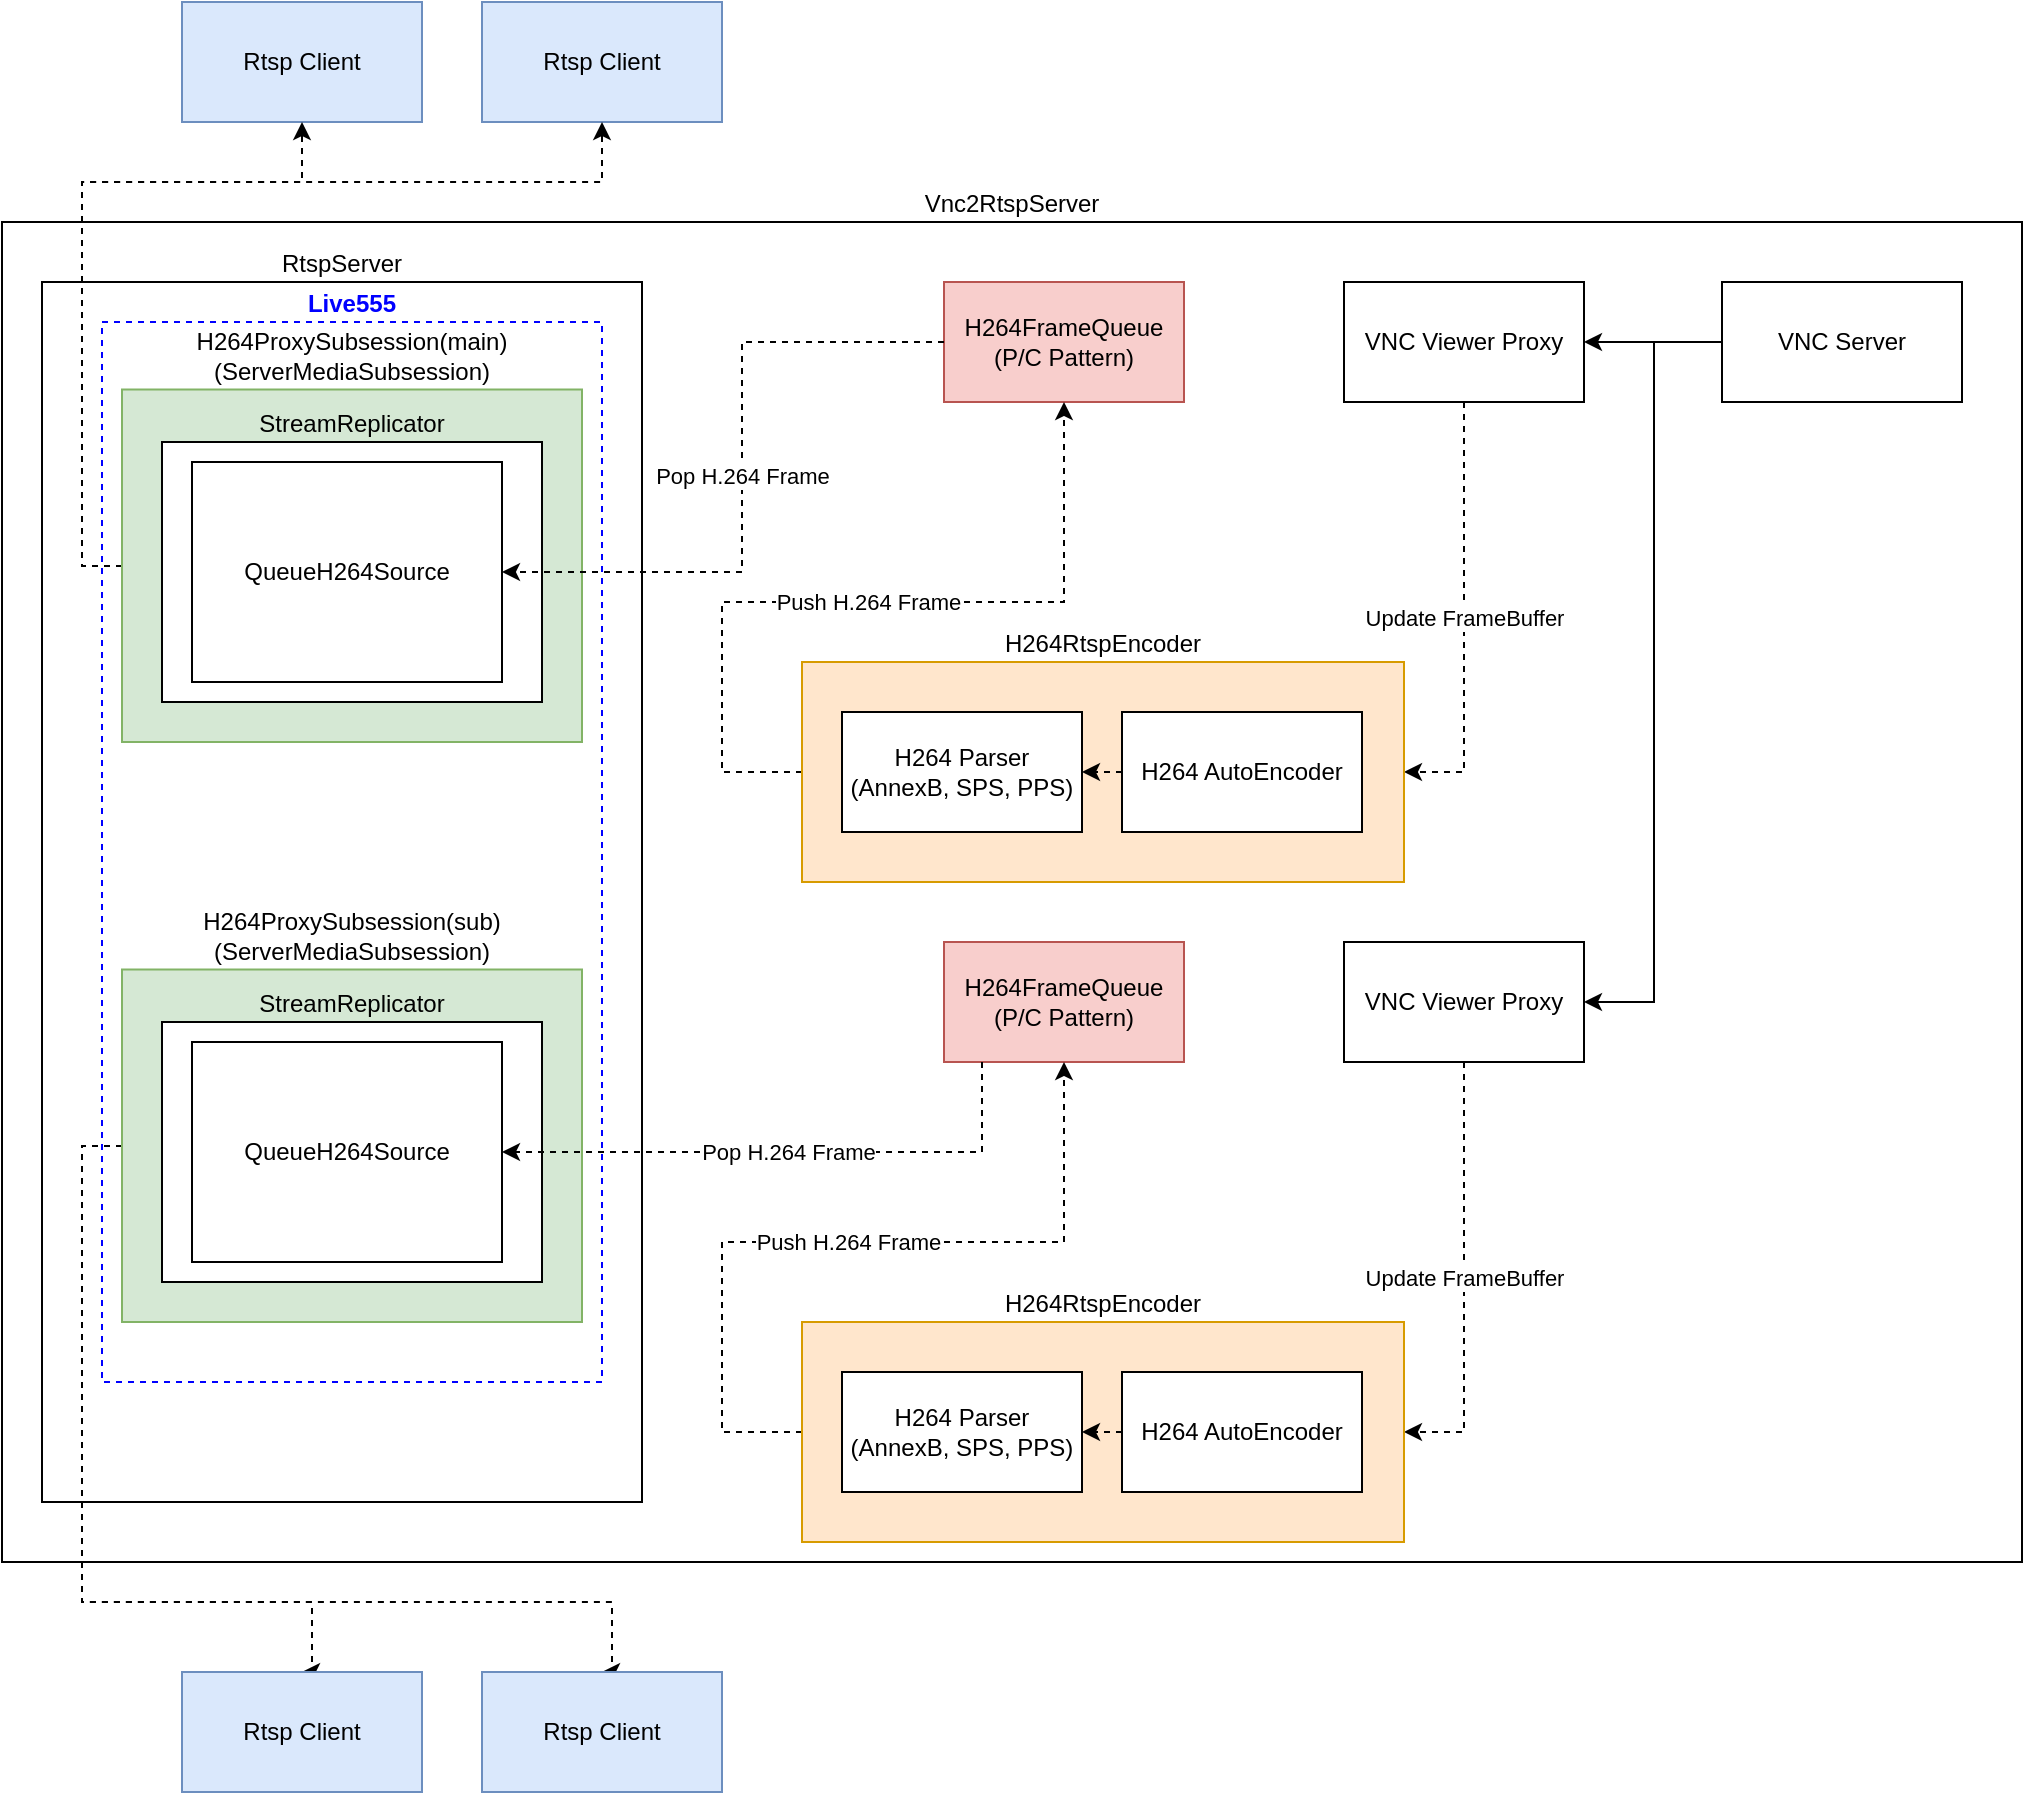<mxfile version="28.1.0">
  <diagram name="페이지-1" id="n1wwaXoTv8X_fJlXBjik">
    <mxGraphModel dx="1661" dy="907" grid="1" gridSize="10" guides="1" tooltips="1" connect="1" arrows="1" fold="1" page="1" pageScale="1" pageWidth="827" pageHeight="1169" math="0" shadow="0">
      <root>
        <mxCell id="0" />
        <mxCell id="1" parent="0" />
        <mxCell id="Dtxo02y-Q6GTN7Kiz66H-6" value="Vnc2RtspServer" style="rounded=0;whiteSpace=wrap;html=1;labelPosition=center;verticalLabelPosition=top;align=center;verticalAlign=bottom;" vertex="1" parent="1">
          <mxGeometry y="330" width="1010" height="670" as="geometry" />
        </mxCell>
        <mxCell id="Dtxo02y-Q6GTN7Kiz66H-2" value="RtspServer" style="rounded=0;whiteSpace=wrap;html=1;labelPosition=center;verticalLabelPosition=top;align=center;verticalAlign=bottom;" vertex="1" parent="1">
          <mxGeometry x="20" y="360" width="300" height="610" as="geometry" />
        </mxCell>
        <mxCell id="Dtxo02y-Q6GTN7Kiz66H-3" value="H264FrameQueue&lt;br&gt;(P/C Pattern)" style="rounded=0;whiteSpace=wrap;html=1;fillColor=#f8cecc;strokeColor=#b85450;" vertex="1" parent="1">
          <mxGeometry x="471" y="360" width="120" height="60" as="geometry" />
        </mxCell>
        <mxCell id="Dtxo02y-Q6GTN7Kiz66H-16" style="edgeStyle=orthogonalEdgeStyle;rounded=0;orthogonalLoop=1;jettySize=auto;html=1;entryX=1;entryY=0.5;entryDx=0;entryDy=0;" edge="1" parent="1" source="Dtxo02y-Q6GTN7Kiz66H-4" target="Dtxo02y-Q6GTN7Kiz66H-5">
          <mxGeometry relative="1" as="geometry" />
        </mxCell>
        <mxCell id="Dtxo02y-Q6GTN7Kiz66H-36" style="edgeStyle=orthogonalEdgeStyle;rounded=0;orthogonalLoop=1;jettySize=auto;html=1;entryX=1;entryY=0.5;entryDx=0;entryDy=0;" edge="1" parent="1" source="Dtxo02y-Q6GTN7Kiz66H-4" target="Dtxo02y-Q6GTN7Kiz66H-30">
          <mxGeometry relative="1" as="geometry">
            <Array as="points">
              <mxPoint x="826" y="390" />
              <mxPoint x="826" y="720" />
            </Array>
          </mxGeometry>
        </mxCell>
        <mxCell id="Dtxo02y-Q6GTN7Kiz66H-4" value="VNC Server" style="rounded=0;whiteSpace=wrap;html=1;" vertex="1" parent="1">
          <mxGeometry x="860" y="360" width="120" height="60" as="geometry" />
        </mxCell>
        <mxCell id="Dtxo02y-Q6GTN7Kiz66H-10" value="Update FrameBuffer" style="edgeStyle=orthogonalEdgeStyle;rounded=0;orthogonalLoop=1;jettySize=auto;html=1;entryX=1;entryY=0.5;entryDx=0;entryDy=0;dashed=1;" edge="1" parent="1" source="Dtxo02y-Q6GTN7Kiz66H-5" target="Dtxo02y-Q6GTN7Kiz66H-7">
          <mxGeometry relative="1" as="geometry" />
        </mxCell>
        <mxCell id="Dtxo02y-Q6GTN7Kiz66H-5" value="VNC Viewer Proxy" style="rounded=0;whiteSpace=wrap;html=1;" vertex="1" parent="1">
          <mxGeometry x="671" y="360" width="120" height="60" as="geometry" />
        </mxCell>
        <mxCell id="Dtxo02y-Q6GTN7Kiz66H-12" value="Push H.264 Frame" style="edgeStyle=orthogonalEdgeStyle;rounded=0;orthogonalLoop=1;jettySize=auto;html=1;entryX=0.5;entryY=1;entryDx=0;entryDy=0;dashed=1;" edge="1" parent="1" source="Dtxo02y-Q6GTN7Kiz66H-7" target="Dtxo02y-Q6GTN7Kiz66H-3">
          <mxGeometry relative="1" as="geometry">
            <Array as="points">
              <mxPoint x="360" y="605" />
              <mxPoint x="360" y="520" />
              <mxPoint x="531" y="520" />
            </Array>
          </mxGeometry>
        </mxCell>
        <mxCell id="Dtxo02y-Q6GTN7Kiz66H-7" value="H264RtspEncoder" style="rounded=0;whiteSpace=wrap;html=1;align=center;labelPosition=center;verticalLabelPosition=top;verticalAlign=bottom;fillColor=#ffe6cc;strokeColor=#d79b00;" vertex="1" parent="1">
          <mxGeometry x="400" y="550" width="301" height="110" as="geometry" />
        </mxCell>
        <mxCell id="Dtxo02y-Q6GTN7Kiz66H-8" value="H264 AutoEncoder" style="rounded=0;whiteSpace=wrap;html=1;" vertex="1" parent="1">
          <mxGeometry x="560" y="575" width="120" height="60" as="geometry" />
        </mxCell>
        <mxCell id="Dtxo02y-Q6GTN7Kiz66H-9" value="H264 Parser&lt;br&gt;(AnnexB, SPS, PPS)" style="rounded=0;whiteSpace=wrap;html=1;" vertex="1" parent="1">
          <mxGeometry x="420" y="575" width="120" height="60" as="geometry" />
        </mxCell>
        <mxCell id="Dtxo02y-Q6GTN7Kiz66H-14" value="" style="endArrow=classic;html=1;rounded=0;exitX=0;exitY=0.5;exitDx=0;exitDy=0;entryX=1;entryY=0.5;entryDx=0;entryDy=0;endFill=1;dashed=1;" edge="1" parent="1" source="Dtxo02y-Q6GTN7Kiz66H-8" target="Dtxo02y-Q6GTN7Kiz66H-9">
          <mxGeometry width="50" height="50" relative="1" as="geometry">
            <mxPoint x="280" y="520" as="sourcePoint" />
            <mxPoint x="330" y="470" as="targetPoint" />
          </mxGeometry>
        </mxCell>
        <mxCell id="Dtxo02y-Q6GTN7Kiz66H-15" value="Rtsp Client" style="rounded=0;whiteSpace=wrap;html=1;fillColor=#dae8fc;strokeColor=#6c8ebf;" vertex="1" parent="1">
          <mxGeometry x="90" y="220" width="120" height="60" as="geometry" />
        </mxCell>
        <mxCell id="Dtxo02y-Q6GTN7Kiz66H-17" value="Rtsp Client" style="rounded=0;whiteSpace=wrap;html=1;fillColor=#dae8fc;strokeColor=#6c8ebf;" vertex="1" parent="1">
          <mxGeometry x="240" y="220" width="120" height="60" as="geometry" />
        </mxCell>
        <mxCell id="Dtxo02y-Q6GTN7Kiz66H-37" style="edgeStyle=orthogonalEdgeStyle;rounded=0;orthogonalLoop=1;jettySize=auto;html=1;entryX=0.5;entryY=1;entryDx=0;entryDy=0;dashed=1;" edge="1" parent="1" source="Dtxo02y-Q6GTN7Kiz66H-18" target="Dtxo02y-Q6GTN7Kiz66H-15">
          <mxGeometry relative="1" as="geometry">
            <Array as="points">
              <mxPoint x="40" y="502" />
              <mxPoint x="40" y="310" />
              <mxPoint x="150" y="310" />
            </Array>
          </mxGeometry>
        </mxCell>
        <mxCell id="Dtxo02y-Q6GTN7Kiz66H-38" style="edgeStyle=orthogonalEdgeStyle;rounded=0;orthogonalLoop=1;jettySize=auto;html=1;entryX=0.5;entryY=1;entryDx=0;entryDy=0;dashed=1;" edge="1" parent="1" source="Dtxo02y-Q6GTN7Kiz66H-18" target="Dtxo02y-Q6GTN7Kiz66H-17">
          <mxGeometry relative="1" as="geometry">
            <Array as="points">
              <mxPoint x="40" y="502" />
              <mxPoint x="40" y="310" />
              <mxPoint x="300" y="310" />
            </Array>
          </mxGeometry>
        </mxCell>
        <mxCell id="Dtxo02y-Q6GTN7Kiz66H-18" value="H264ProxySubsession(main)&lt;br&gt;(ServerMediaSubsession)" style="rounded=0;whiteSpace=wrap;html=1;labelPosition=center;verticalLabelPosition=top;align=center;verticalAlign=bottom;fillColor=#d5e8d4;strokeColor=#82b366;" vertex="1" parent="1">
          <mxGeometry x="60" y="413.75" width="230" height="176.25" as="geometry" />
        </mxCell>
        <mxCell id="Dtxo02y-Q6GTN7Kiz66H-24" value="StreamReplicator" style="rounded=0;whiteSpace=wrap;html=1;labelPosition=center;verticalLabelPosition=top;align=center;verticalAlign=bottom;" vertex="1" parent="1">
          <mxGeometry x="80" y="440" width="190" height="130" as="geometry" />
        </mxCell>
        <mxCell id="Dtxo02y-Q6GTN7Kiz66H-26" value="H264FrameQueue&lt;br&gt;(P/C Pattern)" style="rounded=0;whiteSpace=wrap;html=1;fillColor=#f8cecc;strokeColor=#b85450;" vertex="1" parent="1">
          <mxGeometry x="471" y="690" width="120" height="60" as="geometry" />
        </mxCell>
        <mxCell id="Dtxo02y-Q6GTN7Kiz66H-29" value="Update FrameBuffer" style="edgeStyle=orthogonalEdgeStyle;rounded=0;orthogonalLoop=1;jettySize=auto;html=1;entryX=1;entryY=0.5;entryDx=0;entryDy=0;dashed=1;" edge="1" parent="1" source="Dtxo02y-Q6GTN7Kiz66H-30" target="Dtxo02y-Q6GTN7Kiz66H-32">
          <mxGeometry relative="1" as="geometry" />
        </mxCell>
        <mxCell id="Dtxo02y-Q6GTN7Kiz66H-30" value="VNC Viewer Proxy" style="rounded=0;whiteSpace=wrap;html=1;" vertex="1" parent="1">
          <mxGeometry x="671" y="690" width="120" height="60" as="geometry" />
        </mxCell>
        <mxCell id="Dtxo02y-Q6GTN7Kiz66H-31" value="Push H.264 Frame" style="edgeStyle=orthogonalEdgeStyle;rounded=0;orthogonalLoop=1;jettySize=auto;html=1;entryX=0.5;entryY=1;entryDx=0;entryDy=0;dashed=1;" edge="1" parent="1" source="Dtxo02y-Q6GTN7Kiz66H-32" target="Dtxo02y-Q6GTN7Kiz66H-26">
          <mxGeometry relative="1" as="geometry">
            <Array as="points">
              <mxPoint x="360" y="935" />
              <mxPoint x="360" y="840" />
              <mxPoint x="531" y="840" />
            </Array>
          </mxGeometry>
        </mxCell>
        <mxCell id="Dtxo02y-Q6GTN7Kiz66H-32" value="H264RtspEncoder" style="rounded=0;whiteSpace=wrap;html=1;align=center;labelPosition=center;verticalLabelPosition=top;verticalAlign=bottom;fillColor=#ffe6cc;strokeColor=#d79b00;" vertex="1" parent="1">
          <mxGeometry x="400" y="880" width="301" height="110" as="geometry" />
        </mxCell>
        <mxCell id="Dtxo02y-Q6GTN7Kiz66H-33" value="H264 AutoEncoder" style="rounded=0;whiteSpace=wrap;html=1;" vertex="1" parent="1">
          <mxGeometry x="560" y="905" width="120" height="60" as="geometry" />
        </mxCell>
        <mxCell id="Dtxo02y-Q6GTN7Kiz66H-34" value="H264 Parser&lt;br&gt;(AnnexB, SPS, PPS)" style="rounded=0;whiteSpace=wrap;html=1;" vertex="1" parent="1">
          <mxGeometry x="420" y="905" width="120" height="60" as="geometry" />
        </mxCell>
        <mxCell id="Dtxo02y-Q6GTN7Kiz66H-35" value="" style="endArrow=classic;html=1;rounded=0;exitX=0;exitY=0.5;exitDx=0;exitDy=0;entryX=1;entryY=0.5;entryDx=0;entryDy=0;endFill=1;dashed=1;" edge="1" parent="1" source="Dtxo02y-Q6GTN7Kiz66H-33" target="Dtxo02y-Q6GTN7Kiz66H-34">
          <mxGeometry width="50" height="50" relative="1" as="geometry">
            <mxPoint x="280" y="850" as="sourcePoint" />
            <mxPoint x="330" y="800" as="targetPoint" />
          </mxGeometry>
        </mxCell>
        <mxCell id="Dtxo02y-Q6GTN7Kiz66H-19" value="QueueH264Source" style="rounded=0;whiteSpace=wrap;html=1;" vertex="1" parent="1">
          <mxGeometry x="95" y="450" width="155" height="110" as="geometry" />
        </mxCell>
        <mxCell id="Dtxo02y-Q6GTN7Kiz66H-20" value="Pop&lt;span style=&quot;background-color: light-dark(#ffffff, var(--ge-dark-color, #121212)); color: light-dark(rgb(0, 0, 0), rgb(255, 255, 255));&quot;&gt;&amp;nbsp;H.264 Frame&lt;/span&gt;" style="edgeStyle=orthogonalEdgeStyle;rounded=0;orthogonalLoop=1;jettySize=auto;html=1;entryX=1;entryY=0.5;entryDx=0;entryDy=0;dashed=1;" edge="1" parent="1" source="Dtxo02y-Q6GTN7Kiz66H-3" target="Dtxo02y-Q6GTN7Kiz66H-19">
          <mxGeometry relative="1" as="geometry">
            <Array as="points">
              <mxPoint x="370" y="390" />
              <mxPoint x="370" y="505" />
            </Array>
          </mxGeometry>
        </mxCell>
        <mxCell id="Dtxo02y-Q6GTN7Kiz66H-44" style="edgeStyle=orthogonalEdgeStyle;rounded=0;orthogonalLoop=1;jettySize=auto;html=1;entryX=0.5;entryY=0;entryDx=0;entryDy=0;dashed=1;" edge="1" parent="1" source="Dtxo02y-Q6GTN7Kiz66H-39" target="Dtxo02y-Q6GTN7Kiz66H-42">
          <mxGeometry relative="1" as="geometry">
            <Array as="points">
              <mxPoint x="40" y="792" />
              <mxPoint x="40" y="1020" />
              <mxPoint x="155" y="1020" />
            </Array>
          </mxGeometry>
        </mxCell>
        <mxCell id="Dtxo02y-Q6GTN7Kiz66H-45" style="edgeStyle=orthogonalEdgeStyle;rounded=0;orthogonalLoop=1;jettySize=auto;html=1;entryX=0.5;entryY=0;entryDx=0;entryDy=0;dashed=1;" edge="1" parent="1" source="Dtxo02y-Q6GTN7Kiz66H-39" target="Dtxo02y-Q6GTN7Kiz66H-43">
          <mxGeometry relative="1" as="geometry">
            <Array as="points">
              <mxPoint x="40" y="792" />
              <mxPoint x="40" y="1020" />
              <mxPoint x="305" y="1020" />
            </Array>
          </mxGeometry>
        </mxCell>
        <mxCell id="Dtxo02y-Q6GTN7Kiz66H-39" value="H264ProxySubsession(sub)&lt;br&gt;(ServerMediaSubsession)" style="rounded=0;whiteSpace=wrap;html=1;labelPosition=center;verticalLabelPosition=top;align=center;verticalAlign=bottom;fillColor=#d5e8d4;strokeColor=#82b366;" vertex="1" parent="1">
          <mxGeometry x="60" y="703.75" width="230" height="176.25" as="geometry" />
        </mxCell>
        <mxCell id="Dtxo02y-Q6GTN7Kiz66H-40" value="StreamReplicator" style="rounded=0;whiteSpace=wrap;html=1;labelPosition=center;verticalLabelPosition=top;align=center;verticalAlign=bottom;" vertex="1" parent="1">
          <mxGeometry x="80" y="730" width="190" height="130" as="geometry" />
        </mxCell>
        <mxCell id="Dtxo02y-Q6GTN7Kiz66H-41" value="QueueH264Source" style="rounded=0;whiteSpace=wrap;html=1;" vertex="1" parent="1">
          <mxGeometry x="95" y="740" width="155" height="110" as="geometry" />
        </mxCell>
        <mxCell id="Dtxo02y-Q6GTN7Kiz66H-42" value="Rtsp Client" style="rounded=0;whiteSpace=wrap;html=1;fillColor=#dae8fc;strokeColor=#6c8ebf;" vertex="1" parent="1">
          <mxGeometry x="90" y="1055" width="120" height="60" as="geometry" />
        </mxCell>
        <mxCell id="Dtxo02y-Q6GTN7Kiz66H-43" value="Rtsp Client" style="rounded=0;whiteSpace=wrap;html=1;fillColor=#dae8fc;strokeColor=#6c8ebf;" vertex="1" parent="1">
          <mxGeometry x="240" y="1055" width="120" height="60" as="geometry" />
        </mxCell>
        <mxCell id="Dtxo02y-Q6GTN7Kiz66H-25" value="Pop&lt;span style=&quot;background-color: light-dark(#ffffff, var(--ge-dark-color, #121212)); color: light-dark(rgb(0, 0, 0), rgb(255, 255, 255));&quot;&gt;&amp;nbsp;H.264 Frame&lt;/span&gt;" style="edgeStyle=orthogonalEdgeStyle;rounded=0;orthogonalLoop=1;jettySize=auto;html=1;entryX=1;entryY=0.5;entryDx=0;entryDy=0;dashed=1;" edge="1" parent="1" source="Dtxo02y-Q6GTN7Kiz66H-26" target="Dtxo02y-Q6GTN7Kiz66H-41">
          <mxGeometry relative="1" as="geometry">
            <mxPoint x="410" y="805" as="targetPoint" />
            <Array as="points">
              <mxPoint x="490" y="795" />
            </Array>
          </mxGeometry>
        </mxCell>
        <mxCell id="Dtxo02y-Q6GTN7Kiz66H-50" value="&lt;b&gt;&lt;font style=&quot;color: rgb(0, 0, 255);&quot;&gt;Live555&lt;/font&gt;&lt;/b&gt;" style="rounded=0;whiteSpace=wrap;html=1;fillColor=none;dashed=1;strokeColor=#0000FF;labelPosition=center;verticalLabelPosition=top;align=center;verticalAlign=bottom;" vertex="1" parent="1">
          <mxGeometry x="50" y="380" width="250" height="530" as="geometry" />
        </mxCell>
      </root>
    </mxGraphModel>
  </diagram>
</mxfile>

